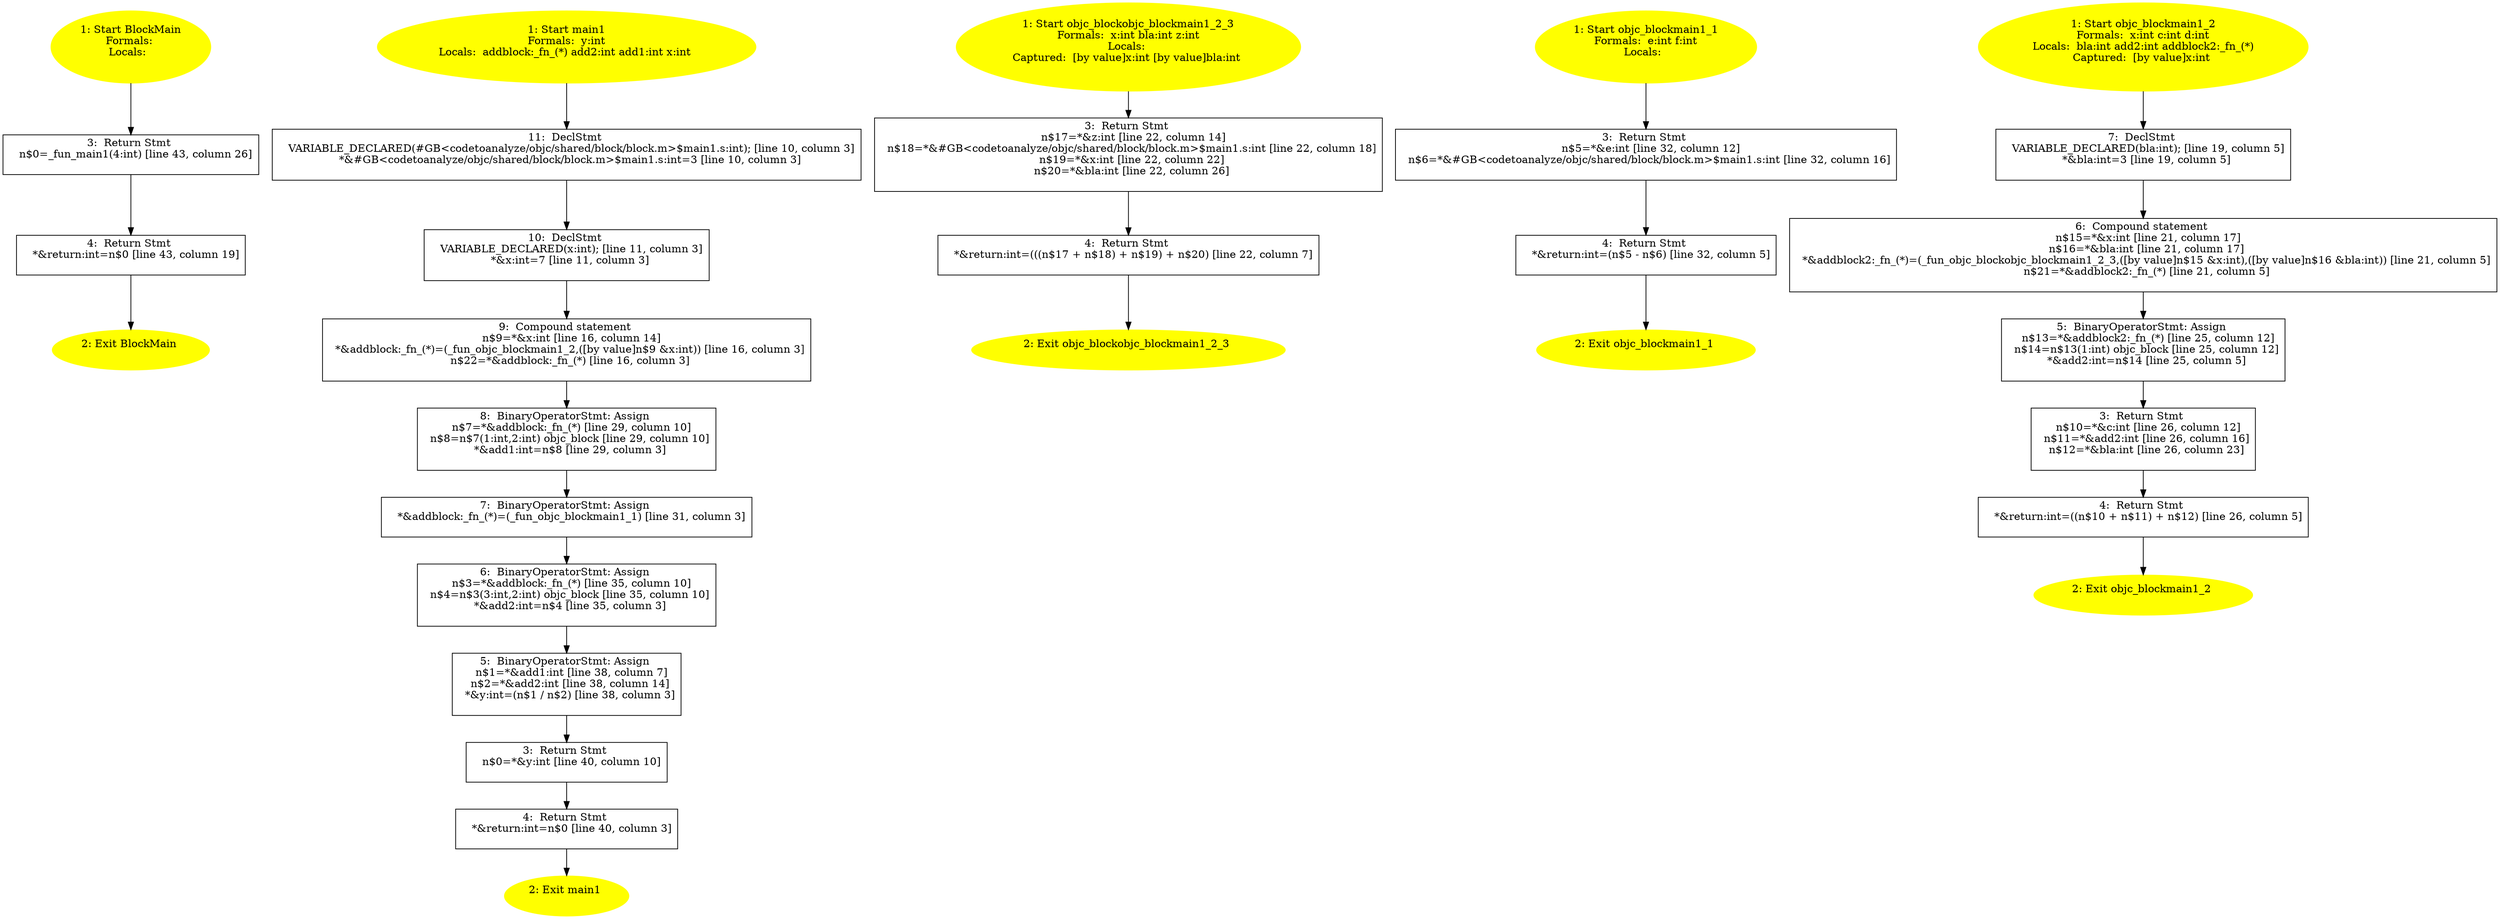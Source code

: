 /* @generated */
digraph cfg {
"BlockMain.116013dceff9629776ec833c9d43561d_1" [label="1: Start BlockMain\nFormals: \nLocals:  \n  " color=yellow style=filled]
	

	 "BlockMain.116013dceff9629776ec833c9d43561d_1" -> "BlockMain.116013dceff9629776ec833c9d43561d_3" ;
"BlockMain.116013dceff9629776ec833c9d43561d_2" [label="2: Exit BlockMain \n  " color=yellow style=filled]
	

"BlockMain.116013dceff9629776ec833c9d43561d_3" [label="3:  Return Stmt \n   n$0=_fun_main1(4:int) [line 43, column 26]\n " shape="box"]
	

	 "BlockMain.116013dceff9629776ec833c9d43561d_3" -> "BlockMain.116013dceff9629776ec833c9d43561d_4" ;
"BlockMain.116013dceff9629776ec833c9d43561d_4" [label="4:  Return Stmt \n   *&return:int=n$0 [line 43, column 19]\n " shape="box"]
	

	 "BlockMain.116013dceff9629776ec833c9d43561d_4" -> "BlockMain.116013dceff9629776ec833c9d43561d_2" ;
"main1.38f534a9576db7ec6ebcbca8c111f942_1" [label="1: Start main1\nFormals:  y:int\nLocals:  addblock:_fn_(*) add2:int add1:int x:int \n  " color=yellow style=filled]
	

	 "main1.38f534a9576db7ec6ebcbca8c111f942_1" -> "main1.38f534a9576db7ec6ebcbca8c111f942_11" ;
"main1.38f534a9576db7ec6ebcbca8c111f942_2" [label="2: Exit main1 \n  " color=yellow style=filled]
	

"main1.38f534a9576db7ec6ebcbca8c111f942_3" [label="3:  Return Stmt \n   n$0=*&y:int [line 40, column 10]\n " shape="box"]
	

	 "main1.38f534a9576db7ec6ebcbca8c111f942_3" -> "main1.38f534a9576db7ec6ebcbca8c111f942_4" ;
"main1.38f534a9576db7ec6ebcbca8c111f942_4" [label="4:  Return Stmt \n   *&return:int=n$0 [line 40, column 3]\n " shape="box"]
	

	 "main1.38f534a9576db7ec6ebcbca8c111f942_4" -> "main1.38f534a9576db7ec6ebcbca8c111f942_2" ;
"main1.38f534a9576db7ec6ebcbca8c111f942_5" [label="5:  BinaryOperatorStmt: Assign \n   n$1=*&add1:int [line 38, column 7]\n  n$2=*&add2:int [line 38, column 14]\n  *&y:int=(n$1 / n$2) [line 38, column 3]\n " shape="box"]
	

	 "main1.38f534a9576db7ec6ebcbca8c111f942_5" -> "main1.38f534a9576db7ec6ebcbca8c111f942_3" ;
"main1.38f534a9576db7ec6ebcbca8c111f942_6" [label="6:  BinaryOperatorStmt: Assign \n   n$3=*&addblock:_fn_(*) [line 35, column 10]\n  n$4=n$3(3:int,2:int) objc_block [line 35, column 10]\n  *&add2:int=n$4 [line 35, column 3]\n " shape="box"]
	

	 "main1.38f534a9576db7ec6ebcbca8c111f942_6" -> "main1.38f534a9576db7ec6ebcbca8c111f942_5" ;
"main1.38f534a9576db7ec6ebcbca8c111f942_7" [label="7:  BinaryOperatorStmt: Assign \n   *&addblock:_fn_(*)=(_fun_objc_blockmain1_1) [line 31, column 3]\n " shape="box"]
	

	 "main1.38f534a9576db7ec6ebcbca8c111f942_7" -> "main1.38f534a9576db7ec6ebcbca8c111f942_6" ;
"main1.38f534a9576db7ec6ebcbca8c111f942_8" [label="8:  BinaryOperatorStmt: Assign \n   n$7=*&addblock:_fn_(*) [line 29, column 10]\n  n$8=n$7(1:int,2:int) objc_block [line 29, column 10]\n  *&add1:int=n$8 [line 29, column 3]\n " shape="box"]
	

	 "main1.38f534a9576db7ec6ebcbca8c111f942_8" -> "main1.38f534a9576db7ec6ebcbca8c111f942_7" ;
"main1.38f534a9576db7ec6ebcbca8c111f942_9" [label="9:  Compound statement \n   n$9=*&x:int [line 16, column 14]\n  *&addblock:_fn_(*)=(_fun_objc_blockmain1_2,([by value]n$9 &x:int)) [line 16, column 3]\n  n$22=*&addblock:_fn_(*) [line 16, column 3]\n " shape="box"]
	

	 "main1.38f534a9576db7ec6ebcbca8c111f942_9" -> "main1.38f534a9576db7ec6ebcbca8c111f942_8" ;
"main1.38f534a9576db7ec6ebcbca8c111f942_10" [label="10:  DeclStmt \n   VARIABLE_DECLARED(x:int); [line 11, column 3]\n  *&x:int=7 [line 11, column 3]\n " shape="box"]
	

	 "main1.38f534a9576db7ec6ebcbca8c111f942_10" -> "main1.38f534a9576db7ec6ebcbca8c111f942_9" ;
"main1.38f534a9576db7ec6ebcbca8c111f942_11" [label="11:  DeclStmt \n   VARIABLE_DECLARED(#GB<codetoanalyze/objc/shared/block/block.m>$main1.s:int); [line 10, column 3]\n  *&#GB<codetoanalyze/objc/shared/block/block.m>$main1.s:int=3 [line 10, column 3]\n " shape="box"]
	

	 "main1.38f534a9576db7ec6ebcbca8c111f942_11" -> "main1.38f534a9576db7ec6ebcbca8c111f942_10" ;
"objc_blockobjc_blockmain1_2_3.0824f0806cf4ebad2920e9a12535d20e_1" [label="1: Start objc_blockobjc_blockmain1_2_3\nFormals:  x:int bla:int z:int\nLocals: \nCaptured:  [by value]x:int [by value]bla:int \n  " color=yellow style=filled]
	

	 "objc_blockobjc_blockmain1_2_3.0824f0806cf4ebad2920e9a12535d20e_1" -> "objc_blockobjc_blockmain1_2_3.0824f0806cf4ebad2920e9a12535d20e_3" ;
"objc_blockobjc_blockmain1_2_3.0824f0806cf4ebad2920e9a12535d20e_2" [label="2: Exit objc_blockobjc_blockmain1_2_3 \n  " color=yellow style=filled]
	

"objc_blockobjc_blockmain1_2_3.0824f0806cf4ebad2920e9a12535d20e_3" [label="3:  Return Stmt \n   n$17=*&z:int [line 22, column 14]\n  n$18=*&#GB<codetoanalyze/objc/shared/block/block.m>$main1.s:int [line 22, column 18]\n  n$19=*&x:int [line 22, column 22]\n  n$20=*&bla:int [line 22, column 26]\n " shape="box"]
	

	 "objc_blockobjc_blockmain1_2_3.0824f0806cf4ebad2920e9a12535d20e_3" -> "objc_blockobjc_blockmain1_2_3.0824f0806cf4ebad2920e9a12535d20e_4" ;
"objc_blockobjc_blockmain1_2_3.0824f0806cf4ebad2920e9a12535d20e_4" [label="4:  Return Stmt \n   *&return:int=(((n$17 + n$18) + n$19) + n$20) [line 22, column 7]\n " shape="box"]
	

	 "objc_blockobjc_blockmain1_2_3.0824f0806cf4ebad2920e9a12535d20e_4" -> "objc_blockobjc_blockmain1_2_3.0824f0806cf4ebad2920e9a12535d20e_2" ;
"objc_blockmain1_1.74199543de3b6a9a736f23ef5e45586a_1" [label="1: Start objc_blockmain1_1\nFormals:  e:int f:int\nLocals:  \n  " color=yellow style=filled]
	

	 "objc_blockmain1_1.74199543de3b6a9a736f23ef5e45586a_1" -> "objc_blockmain1_1.74199543de3b6a9a736f23ef5e45586a_3" ;
"objc_blockmain1_1.74199543de3b6a9a736f23ef5e45586a_2" [label="2: Exit objc_blockmain1_1 \n  " color=yellow style=filled]
	

"objc_blockmain1_1.74199543de3b6a9a736f23ef5e45586a_3" [label="3:  Return Stmt \n   n$5=*&e:int [line 32, column 12]\n  n$6=*&#GB<codetoanalyze/objc/shared/block/block.m>$main1.s:int [line 32, column 16]\n " shape="box"]
	

	 "objc_blockmain1_1.74199543de3b6a9a736f23ef5e45586a_3" -> "objc_blockmain1_1.74199543de3b6a9a736f23ef5e45586a_4" ;
"objc_blockmain1_1.74199543de3b6a9a736f23ef5e45586a_4" [label="4:  Return Stmt \n   *&return:int=(n$5 - n$6) [line 32, column 5]\n " shape="box"]
	

	 "objc_blockmain1_1.74199543de3b6a9a736f23ef5e45586a_4" -> "objc_blockmain1_1.74199543de3b6a9a736f23ef5e45586a_2" ;
"objc_blockmain1_2.0d332204bbe33f46a9283d2c0df5700a_1" [label="1: Start objc_blockmain1_2\nFormals:  x:int c:int d:int\nLocals:  bla:int add2:int addblock2:_fn_(*)\nCaptured:  [by value]x:int \n  " color=yellow style=filled]
	

	 "objc_blockmain1_2.0d332204bbe33f46a9283d2c0df5700a_1" -> "objc_blockmain1_2.0d332204bbe33f46a9283d2c0df5700a_7" ;
"objc_blockmain1_2.0d332204bbe33f46a9283d2c0df5700a_2" [label="2: Exit objc_blockmain1_2 \n  " color=yellow style=filled]
	

"objc_blockmain1_2.0d332204bbe33f46a9283d2c0df5700a_3" [label="3:  Return Stmt \n   n$10=*&c:int [line 26, column 12]\n  n$11=*&add2:int [line 26, column 16]\n  n$12=*&bla:int [line 26, column 23]\n " shape="box"]
	

	 "objc_blockmain1_2.0d332204bbe33f46a9283d2c0df5700a_3" -> "objc_blockmain1_2.0d332204bbe33f46a9283d2c0df5700a_4" ;
"objc_blockmain1_2.0d332204bbe33f46a9283d2c0df5700a_4" [label="4:  Return Stmt \n   *&return:int=((n$10 + n$11) + n$12) [line 26, column 5]\n " shape="box"]
	

	 "objc_blockmain1_2.0d332204bbe33f46a9283d2c0df5700a_4" -> "objc_blockmain1_2.0d332204bbe33f46a9283d2c0df5700a_2" ;
"objc_blockmain1_2.0d332204bbe33f46a9283d2c0df5700a_5" [label="5:  BinaryOperatorStmt: Assign \n   n$13=*&addblock2:_fn_(*) [line 25, column 12]\n  n$14=n$13(1:int) objc_block [line 25, column 12]\n  *&add2:int=n$14 [line 25, column 5]\n " shape="box"]
	

	 "objc_blockmain1_2.0d332204bbe33f46a9283d2c0df5700a_5" -> "objc_blockmain1_2.0d332204bbe33f46a9283d2c0df5700a_3" ;
"objc_blockmain1_2.0d332204bbe33f46a9283d2c0df5700a_6" [label="6:  Compound statement \n   n$15=*&x:int [line 21, column 17]\n  n$16=*&bla:int [line 21, column 17]\n  *&addblock2:_fn_(*)=(_fun_objc_blockobjc_blockmain1_2_3,([by value]n$15 &x:int),([by value]n$16 &bla:int)) [line 21, column 5]\n  n$21=*&addblock2:_fn_(*) [line 21, column 5]\n " shape="box"]
	

	 "objc_blockmain1_2.0d332204bbe33f46a9283d2c0df5700a_6" -> "objc_blockmain1_2.0d332204bbe33f46a9283d2c0df5700a_5" ;
"objc_blockmain1_2.0d332204bbe33f46a9283d2c0df5700a_7" [label="7:  DeclStmt \n   VARIABLE_DECLARED(bla:int); [line 19, column 5]\n  *&bla:int=3 [line 19, column 5]\n " shape="box"]
	

	 "objc_blockmain1_2.0d332204bbe33f46a9283d2c0df5700a_7" -> "objc_blockmain1_2.0d332204bbe33f46a9283d2c0df5700a_6" ;
}

